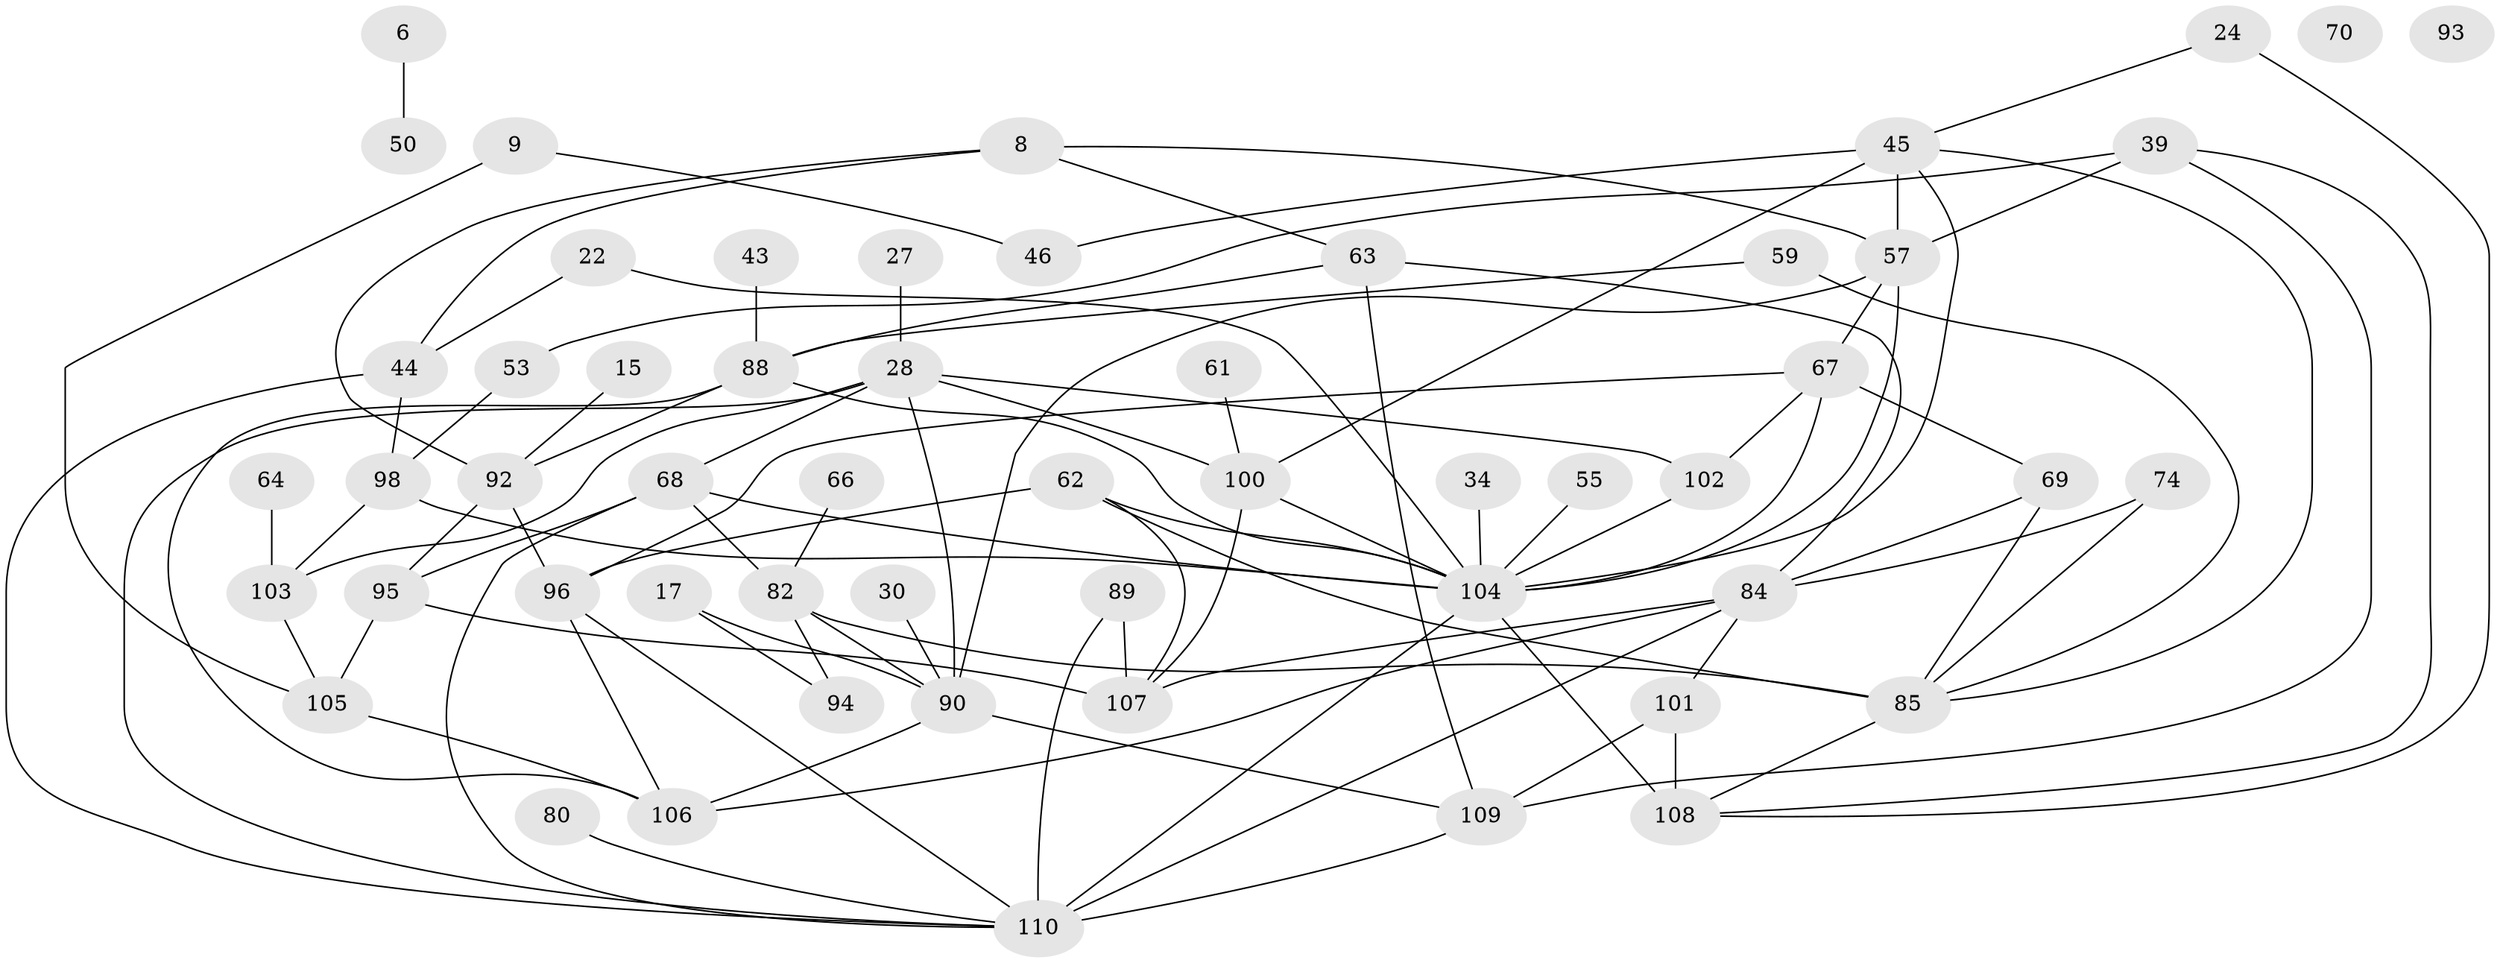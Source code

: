 // original degree distribution, {3: 0.2727272727272727, 2: 0.2, 5: 0.10909090909090909, 6: 0.05454545454545454, 1: 0.12727272727272726, 4: 0.15454545454545454, 9: 0.00909090909090909, 7: 0.045454545454545456, 0: 0.01818181818181818, 10: 0.00909090909090909}
// Generated by graph-tools (version 1.1) at 2025/40/03/09/25 04:40:16]
// undirected, 55 vertices, 98 edges
graph export_dot {
graph [start="1"]
  node [color=gray90,style=filled];
  6;
  8;
  9;
  15;
  17;
  22;
  24;
  27;
  28 [super="+4"];
  30;
  34;
  39 [super="+16"];
  43;
  44;
  45;
  46;
  50;
  53 [super="+36"];
  55;
  57 [super="+49"];
  59;
  61;
  62;
  63;
  64;
  66;
  67 [super="+58+12"];
  68 [super="+20"];
  69 [super="+52"];
  70;
  74 [super="+41"];
  80;
  82 [super="+77"];
  84 [super="+3+10+31+21"];
  85 [super="+73"];
  88 [super="+2+75"];
  89;
  90 [super="+86+35"];
  92 [super="+42"];
  93;
  94;
  95 [super="+48"];
  96 [super="+23+54+72"];
  98 [super="+91"];
  100 [super="+13+18+37+76"];
  101 [super="+97"];
  102;
  103;
  104 [super="+38+83+71"];
  105;
  106 [super="+1+51"];
  107 [super="+5+81"];
  108 [super="+40+87+78"];
  109 [super="+47+99"];
  110 [super="+56+79"];
  6 -- 50;
  8 -- 44;
  8 -- 63;
  8 -- 92;
  8 -- 57;
  9 -- 46;
  9 -- 105;
  15 -- 92;
  17 -- 94;
  17 -- 90;
  22 -- 44;
  22 -- 104;
  24 -- 45;
  24 -- 108;
  27 -- 28;
  28 -- 102 [weight=2];
  28 -- 103 [weight=2];
  28 -- 68 [weight=2];
  28 -- 100 [weight=2];
  28 -- 110;
  28 -- 90 [weight=3];
  30 -- 90;
  34 -- 104;
  39 -- 108;
  39 -- 57;
  39 -- 53;
  39 -- 109;
  43 -- 88;
  44 -- 110;
  44 -- 98;
  45 -- 46;
  45 -- 57 [weight=2];
  45 -- 85;
  45 -- 104;
  45 -- 100;
  53 -- 98 [weight=2];
  55 -- 104;
  57 -- 67 [weight=2];
  57 -- 104;
  57 -- 90;
  59 -- 85 [weight=2];
  59 -- 88;
  61 -- 100;
  62 -- 85 [weight=2];
  62 -- 104;
  62 -- 107;
  62 -- 96;
  63 -- 84 [weight=2];
  63 -- 88;
  63 -- 109;
  64 -- 103;
  66 -- 82;
  67 -- 102 [weight=2];
  67 -- 104;
  67 -- 69 [weight=3];
  67 -- 96;
  68 -- 104 [weight=3];
  68 -- 82 [weight=2];
  68 -- 110;
  68 -- 95;
  69 -- 85;
  69 -- 84;
  74 -- 84 [weight=2];
  74 -- 85;
  80 -- 110;
  82 -- 94;
  82 -- 85 [weight=2];
  82 -- 90;
  84 -- 107 [weight=2];
  84 -- 106;
  84 -- 110;
  84 -- 101;
  85 -- 108;
  88 -- 106 [weight=2];
  88 -- 104;
  88 -- 92;
  89 -- 107;
  89 -- 110;
  90 -- 106 [weight=2];
  90 -- 109;
  92 -- 95;
  92 -- 96;
  95 -- 105;
  95 -- 107;
  96 -- 106;
  96 -- 110;
  98 -- 104 [weight=3];
  98 -- 103;
  100 -- 107;
  100 -- 104 [weight=2];
  101 -- 108;
  101 -- 109;
  102 -- 104;
  103 -- 105;
  104 -- 110 [weight=3];
  104 -- 108 [weight=3];
  105 -- 106;
  109 -- 110;
}
